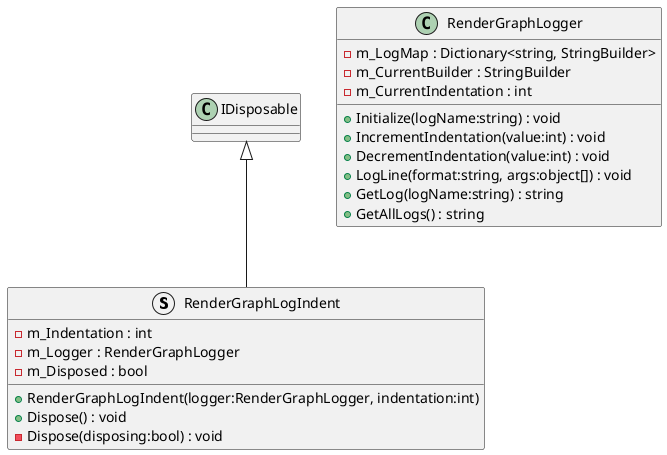 @startuml
struct RenderGraphLogIndent {
    - m_Indentation : int
    - m_Logger : RenderGraphLogger
    - m_Disposed : bool
    + RenderGraphLogIndent(logger:RenderGraphLogger, indentation:int)
    + Dispose() : void
    - Dispose(disposing:bool) : void
}
class RenderGraphLogger {
    - m_LogMap : Dictionary<string, StringBuilder>
    - m_CurrentBuilder : StringBuilder
    - m_CurrentIndentation : int
    + Initialize(logName:string) : void
    + IncrementIndentation(value:int) : void
    + DecrementIndentation(value:int) : void
    + LogLine(format:string, args:object[]) : void
    + GetLog(logName:string) : string
    + GetAllLogs() : string
}
IDisposable <|-- RenderGraphLogIndent
@enduml

